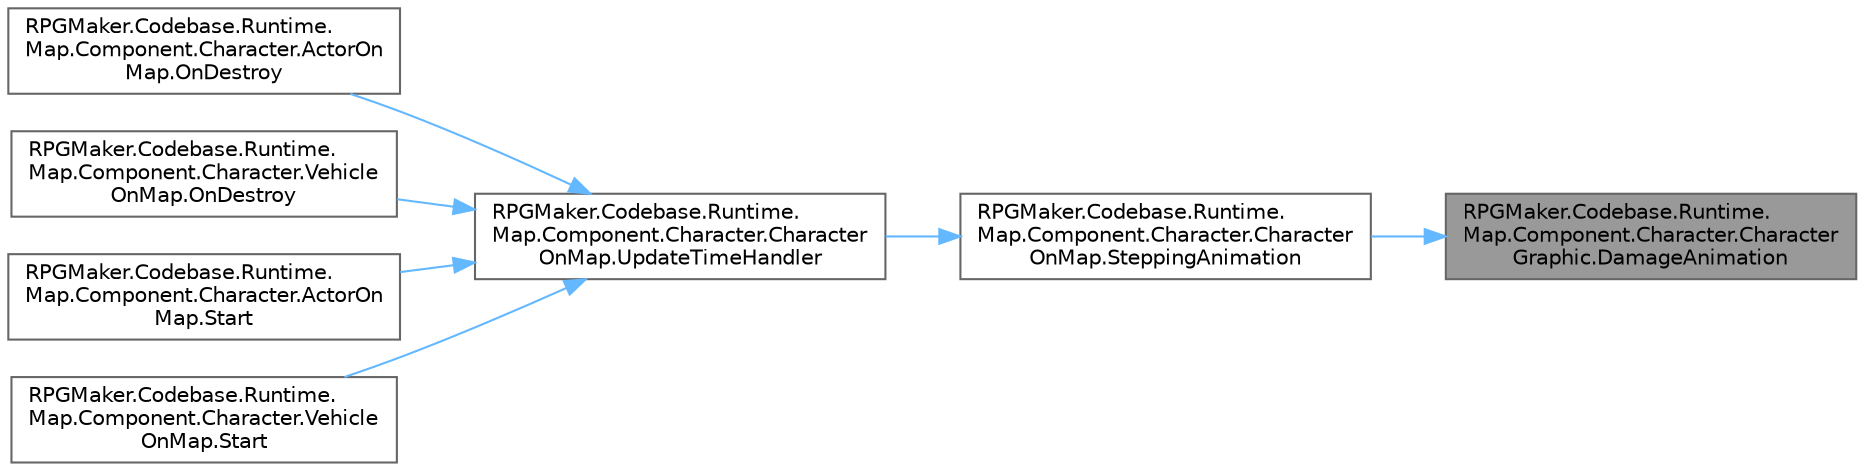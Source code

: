 digraph "RPGMaker.Codebase.Runtime.Map.Component.Character.CharacterGraphic.DamageAnimation"
{
 // LATEX_PDF_SIZE
  bgcolor="transparent";
  edge [fontname=Helvetica,fontsize=10,labelfontname=Helvetica,labelfontsize=10];
  node [fontname=Helvetica,fontsize=10,shape=box,height=0.2,width=0.4];
  rankdir="RL";
  Node1 [id="Node000001",label="RPGMaker.Codebase.Runtime.\lMap.Component.Character.Character\lGraphic.DamageAnimation",height=0.2,width=0.4,color="gray40", fillcolor="grey60", style="filled", fontcolor="black",tooltip="😁 アニメーションがダメージ"];
  Node1 -> Node2 [id="edge1_Node000001_Node000002",dir="back",color="steelblue1",style="solid",tooltip=" "];
  Node2 [id="Node000002",label="RPGMaker.Codebase.Runtime.\lMap.Component.Character.Character\lOnMap.SteppingAnimation",height=0.2,width=0.4,color="grey40", fillcolor="white", style="filled",URL="$d0/dad/class_r_p_g_maker_1_1_codebase_1_1_runtime_1_1_map_1_1_component_1_1_character_1_1_character_on_map.html#a11eaa5f522da5a0b5a96aeda8eb10428",tooltip=" "];
  Node2 -> Node3 [id="edge2_Node000002_Node000003",dir="back",color="steelblue1",style="solid",tooltip=" "];
  Node3 [id="Node000003",label="RPGMaker.Codebase.Runtime.\lMap.Component.Character.Character\lOnMap.UpdateTimeHandler",height=0.2,width=0.4,color="grey40", fillcolor="white", style="filled",URL="$d0/dad/class_r_p_g_maker_1_1_codebase_1_1_runtime_1_1_map_1_1_component_1_1_character_1_1_character_on_map.html#afcbc6167c0fc9cbd80dd8d96973712c5",tooltip=" "];
  Node3 -> Node4 [id="edge3_Node000003_Node000004",dir="back",color="steelblue1",style="solid",tooltip=" "];
  Node4 [id="Node000004",label="RPGMaker.Codebase.Runtime.\lMap.Component.Character.ActorOn\lMap.OnDestroy",height=0.2,width=0.4,color="grey40", fillcolor="white", style="filled",URL="$df/d08/class_r_p_g_maker_1_1_codebase_1_1_runtime_1_1_map_1_1_component_1_1_character_1_1_actor_on_map.html#a23162fe2d83baeb17b74592e54701ea0",tooltip="😁 破棄時"];
  Node3 -> Node5 [id="edge4_Node000003_Node000005",dir="back",color="steelblue1",style="solid",tooltip=" "];
  Node5 [id="Node000005",label="RPGMaker.Codebase.Runtime.\lMap.Component.Character.Vehicle\lOnMap.OnDestroy",height=0.2,width=0.4,color="grey40", fillcolor="white", style="filled",URL="$d0/d9c/class_r_p_g_maker_1_1_codebase_1_1_runtime_1_1_map_1_1_component_1_1_character_1_1_vehicle_on_map.html#a335bf1ecb42cd031eaa9a6152636bbe8",tooltip=" "];
  Node3 -> Node6 [id="edge5_Node000003_Node000006",dir="back",color="steelblue1",style="solid",tooltip=" "];
  Node6 [id="Node000006",label="RPGMaker.Codebase.Runtime.\lMap.Component.Character.ActorOn\lMap.Start",height=0.2,width=0.4,color="grey40", fillcolor="white", style="filled",URL="$df/d08/class_r_p_g_maker_1_1_codebase_1_1_runtime_1_1_map_1_1_component_1_1_character_1_1_actor_on_map.html#a0df0c8505e012871e87f3e0c8a75b01b",tooltip="😁 開始"];
  Node3 -> Node7 [id="edge6_Node000003_Node000007",dir="back",color="steelblue1",style="solid",tooltip=" "];
  Node7 [id="Node000007",label="RPGMaker.Codebase.Runtime.\lMap.Component.Character.Vehicle\lOnMap.Start",height=0.2,width=0.4,color="grey40", fillcolor="white", style="filled",URL="$d0/d9c/class_r_p_g_maker_1_1_codebase_1_1_runtime_1_1_map_1_1_component_1_1_character_1_1_vehicle_on_map.html#a88ec9bda3e23113fa198ab4b5bda49e4",tooltip=" "];
}
